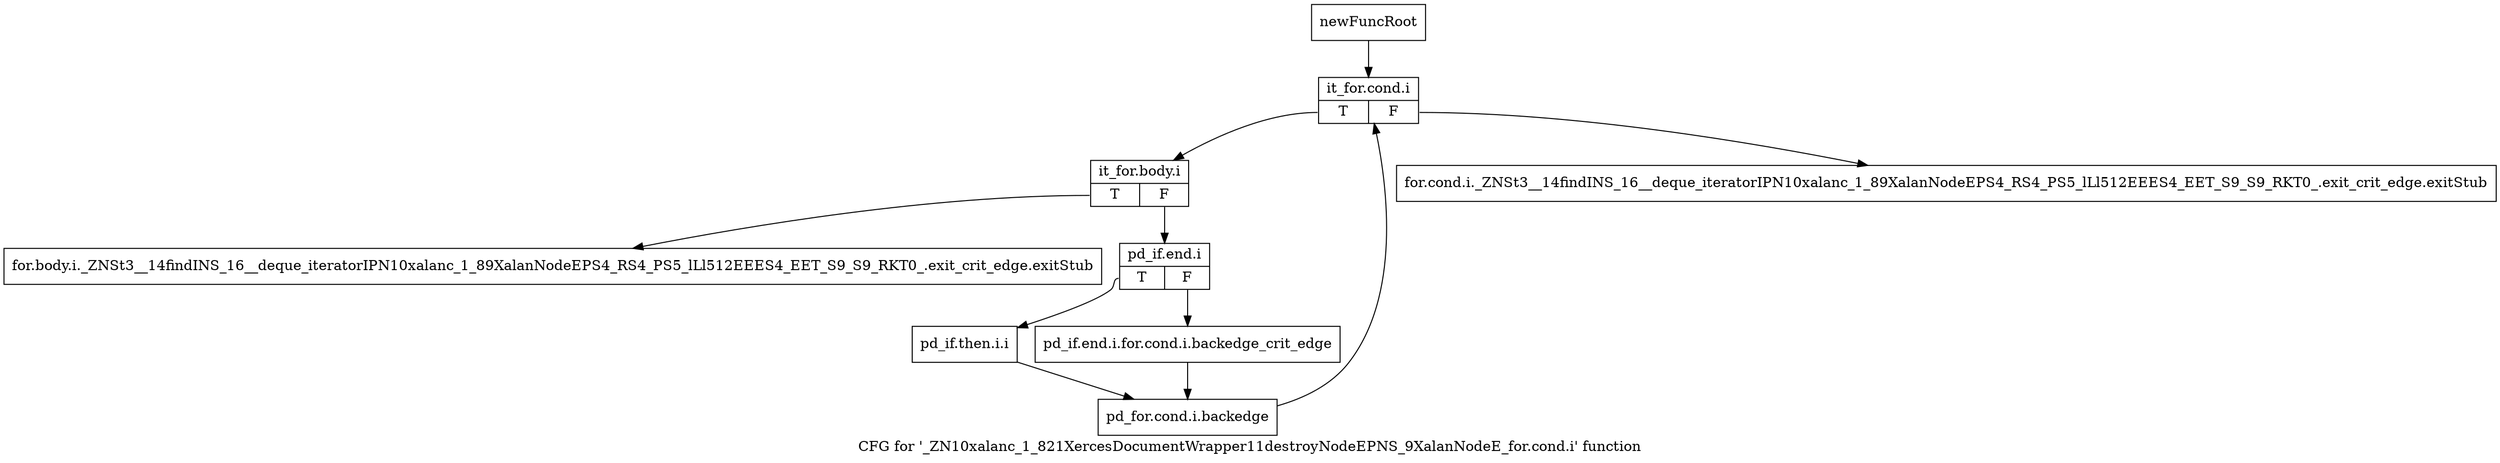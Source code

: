 digraph "CFG for '_ZN10xalanc_1_821XercesDocumentWrapper11destroyNodeEPNS_9XalanNodeE_for.cond.i' function" {
	label="CFG for '_ZN10xalanc_1_821XercesDocumentWrapper11destroyNodeEPNS_9XalanNodeE_for.cond.i' function";

	Node0x84bc370 [shape=record,label="{newFuncRoot}"];
	Node0x84bc370 -> Node0x84bc460;
	Node0x84bc3c0 [shape=record,label="{for.cond.i._ZNSt3__14findINS_16__deque_iteratorIPN10xalanc_1_89XalanNodeEPS4_RS4_PS5_lLl512EEES4_EET_S9_S9_RKT0_.exit_crit_edge.exitStub}"];
	Node0x84bc410 [shape=record,label="{for.body.i._ZNSt3__14findINS_16__deque_iteratorIPN10xalanc_1_89XalanNodeEPS4_RS4_PS5_lLl512EEES4_EET_S9_S9_RKT0_.exit_crit_edge.exitStub}"];
	Node0x84bc460 [shape=record,label="{it_for.cond.i|{<s0>T|<s1>F}}"];
	Node0x84bc460:s0 -> Node0x84bc4b0;
	Node0x84bc460:s1 -> Node0x84bc3c0;
	Node0x84bc4b0 [shape=record,label="{it_for.body.i|{<s0>T|<s1>F}}"];
	Node0x84bc4b0:s0 -> Node0x84bc410;
	Node0x84bc4b0:s1 -> Node0x84bc500;
	Node0x84bc500 [shape=record,label="{pd_if.end.i|{<s0>T|<s1>F}}"];
	Node0x84bc500:s0 -> Node0x84bc5a0;
	Node0x84bc500:s1 -> Node0x84bc550;
	Node0x84bc550 [shape=record,label="{pd_if.end.i.for.cond.i.backedge_crit_edge}"];
	Node0x84bc550 -> Node0x84bc5f0;
	Node0x84bc5a0 [shape=record,label="{pd_if.then.i.i}"];
	Node0x84bc5a0 -> Node0x84bc5f0;
	Node0x84bc5f0 [shape=record,label="{pd_for.cond.i.backedge}"];
	Node0x84bc5f0 -> Node0x84bc460;
}

